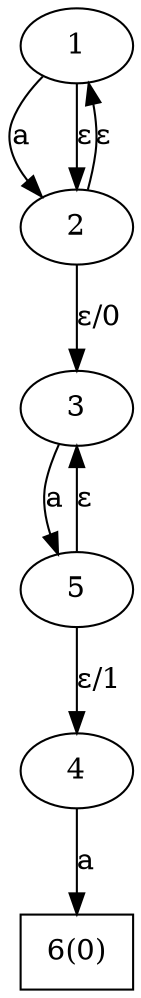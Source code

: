 digraph a_star_capture {	1 -> 2[label="a"]
	1 -> 2[label="ε"]
	2 -> 1[label="ε"]
	2 -> 3[label="ε/0"]
	3 -> 5[label="a"]
	4 -> 6[label="a"]
	5 -> 3[label="ε"]
	5 -> 4[label="ε/1"]6[shape=box, label="6(0)"]}
